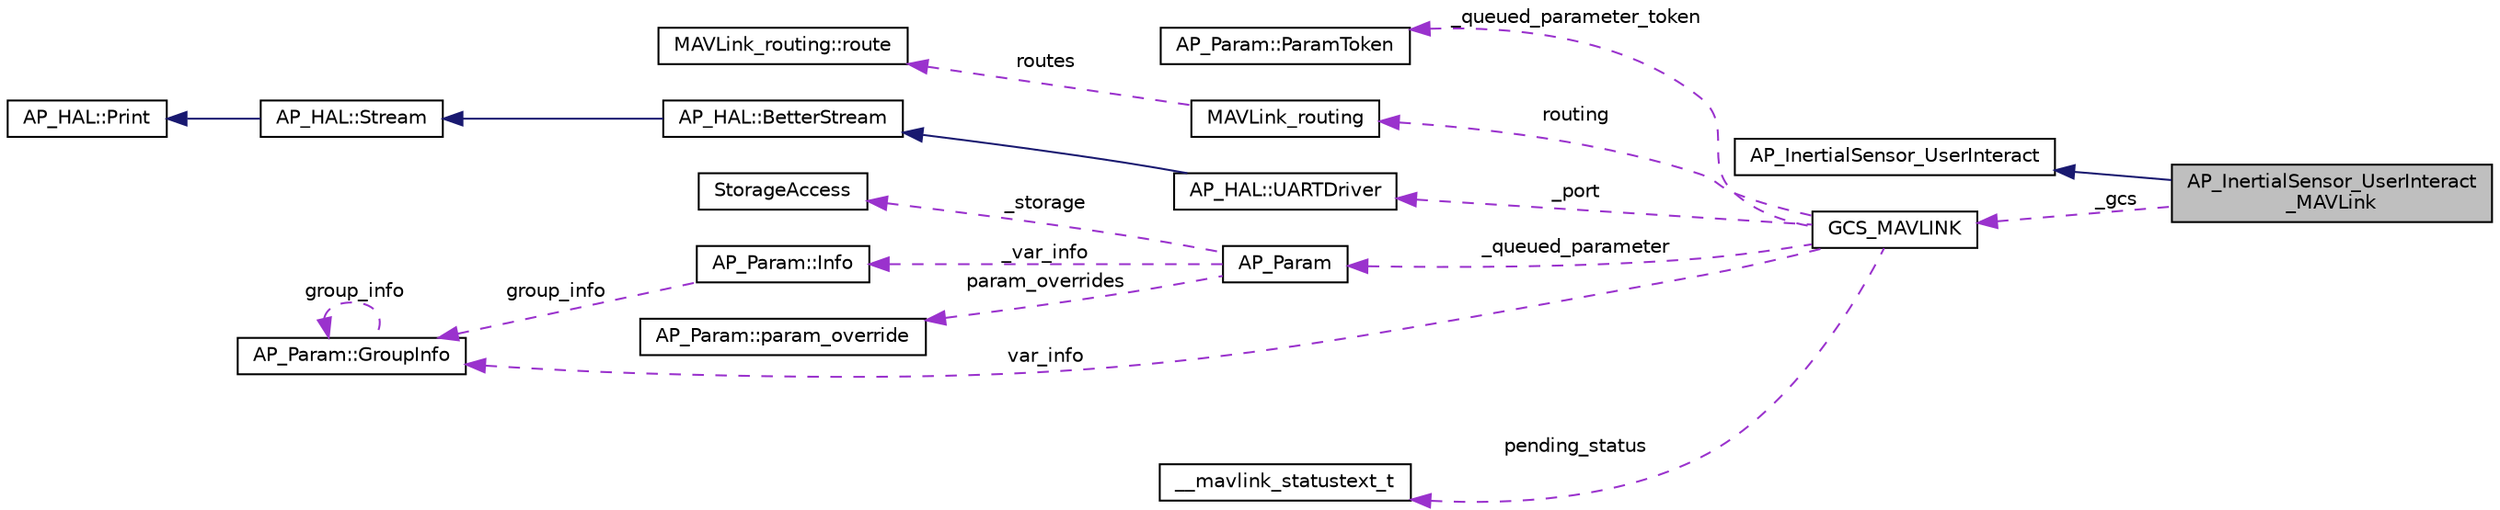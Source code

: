 digraph "AP_InertialSensor_UserInteract_MAVLink"
{
 // INTERACTIVE_SVG=YES
  edge [fontname="Helvetica",fontsize="10",labelfontname="Helvetica",labelfontsize="10"];
  node [fontname="Helvetica",fontsize="10",shape=record];
  rankdir="LR";
  Node1 [label="AP_InertialSensor_UserInteract\l_MAVLink",height=0.2,width=0.4,color="black", fillcolor="grey75", style="filled" fontcolor="black"];
  Node2 -> Node1 [dir="back",color="midnightblue",fontsize="10",style="solid",fontname="Helvetica"];
  Node2 [label="AP_InertialSensor_UserInteract",height=0.2,width=0.4,color="black", fillcolor="white", style="filled",URL="$classAP__InertialSensor__UserInteract.html"];
  Node3 -> Node1 [dir="back",color="darkorchid3",fontsize="10",style="dashed",label=" _gcs" ,fontname="Helvetica"];
  Node3 [label="GCS_MAVLINK",height=0.2,width=0.4,color="black", fillcolor="white", style="filled",URL="$classGCS__MAVLINK.html",tooltip="MAVLink transport control class. "];
  Node4 -> Node3 [dir="back",color="darkorchid3",fontsize="10",style="dashed",label=" _queued_parameter_token" ,fontname="Helvetica"];
  Node4 [label="AP_Param::ParamToken",height=0.2,width=0.4,color="black", fillcolor="white", style="filled",URL="$structAP__Param_1_1ParamToken.html"];
  Node5 -> Node3 [dir="back",color="darkorchid3",fontsize="10",style="dashed",label=" routing" ,fontname="Helvetica"];
  Node5 [label="MAVLink_routing",height=0.2,width=0.4,color="black", fillcolor="white", style="filled",URL="$classMAVLink__routing.html"];
  Node6 -> Node5 [dir="back",color="darkorchid3",fontsize="10",style="dashed",label=" routes" ,fontname="Helvetica"];
  Node6 [label="MAVLink_routing::route",height=0.2,width=0.4,color="black", fillcolor="white", style="filled",URL="$structMAVLink__routing_1_1route.html"];
  Node7 -> Node3 [dir="back",color="darkorchid3",fontsize="10",style="dashed",label=" _port" ,fontname="Helvetica"];
  Node7 [label="AP_HAL::UARTDriver",height=0.2,width=0.4,color="black", fillcolor="white", style="filled",URL="$classAP__HAL_1_1UARTDriver.html"];
  Node8 -> Node7 [dir="back",color="midnightblue",fontsize="10",style="solid",fontname="Helvetica"];
  Node8 [label="AP_HAL::BetterStream",height=0.2,width=0.4,color="black", fillcolor="white", style="filled",URL="$classAP__HAL_1_1BetterStream.html"];
  Node9 -> Node8 [dir="back",color="midnightblue",fontsize="10",style="solid",fontname="Helvetica"];
  Node9 [label="AP_HAL::Stream",height=0.2,width=0.4,color="black", fillcolor="white", style="filled",URL="$classAP__HAL_1_1Stream.html"];
  Node10 -> Node9 [dir="back",color="midnightblue",fontsize="10",style="solid",fontname="Helvetica"];
  Node10 [label="AP_HAL::Print",height=0.2,width=0.4,color="black", fillcolor="white", style="filled",URL="$classAP__HAL_1_1Print.html"];
  Node11 -> Node3 [dir="back",color="darkorchid3",fontsize="10",style="dashed",label=" _queued_parameter" ,fontname="Helvetica"];
  Node11 [label="AP_Param",height=0.2,width=0.4,color="black", fillcolor="white", style="filled",URL="$classAP__Param.html"];
  Node12 -> Node11 [dir="back",color="darkorchid3",fontsize="10",style="dashed",label=" _storage" ,fontname="Helvetica"];
  Node12 [label="StorageAccess",height=0.2,width=0.4,color="black", fillcolor="white", style="filled",URL="$classStorageAccess.html"];
  Node13 -> Node11 [dir="back",color="darkorchid3",fontsize="10",style="dashed",label=" _var_info" ,fontname="Helvetica"];
  Node13 [label="AP_Param::Info",height=0.2,width=0.4,color="black", fillcolor="white", style="filled",URL="$structAP__Param_1_1Info.html"];
  Node14 -> Node13 [dir="back",color="darkorchid3",fontsize="10",style="dashed",label=" group_info" ,fontname="Helvetica"];
  Node14 [label="AP_Param::GroupInfo",height=0.2,width=0.4,color="black", fillcolor="white", style="filled",URL="$structAP__Param_1_1GroupInfo.html"];
  Node14 -> Node14 [dir="back",color="darkorchid3",fontsize="10",style="dashed",label=" group_info" ,fontname="Helvetica"];
  Node15 -> Node11 [dir="back",color="darkorchid3",fontsize="10",style="dashed",label=" param_overrides" ,fontname="Helvetica"];
  Node15 [label="AP_Param::param_override",height=0.2,width=0.4,color="black", fillcolor="white", style="filled",URL="$structAP__Param_1_1param__override.html"];
  Node16 -> Node3 [dir="back",color="darkorchid3",fontsize="10",style="dashed",label=" pending_status" ,fontname="Helvetica"];
  Node16 [label="__mavlink_statustext_t",height=0.2,width=0.4,color="black", fillcolor="white", style="filled",URL="$struct____mavlink__statustext__t.html"];
  Node14 -> Node3 [dir="back",color="darkorchid3",fontsize="10",style="dashed",label=" var_info" ,fontname="Helvetica"];
}
